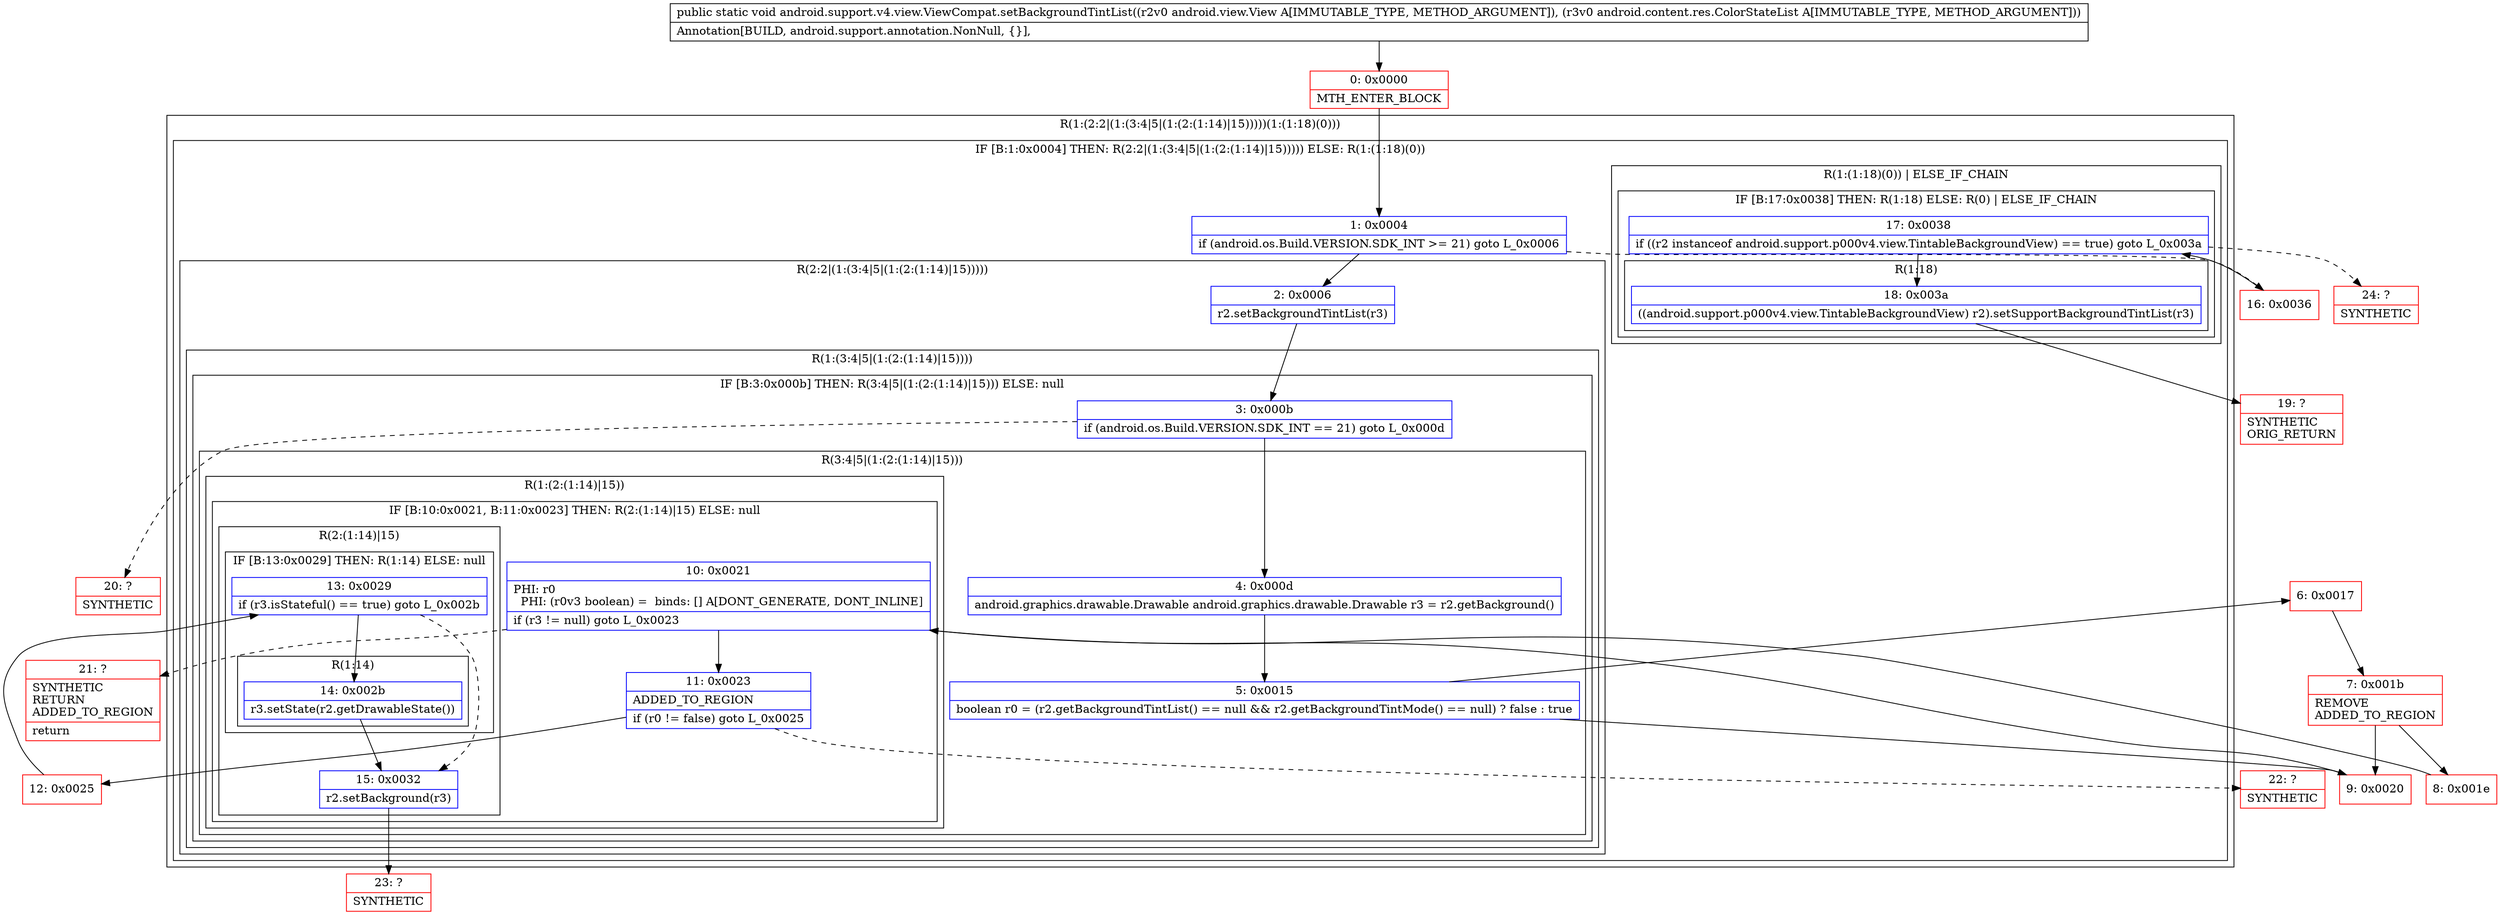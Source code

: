 digraph "CFG forandroid.support.v4.view.ViewCompat.setBackgroundTintList(Landroid\/view\/View;Landroid\/content\/res\/ColorStateList;)V" {
subgraph cluster_Region_1859049336 {
label = "R(1:(2:2|(1:(3:4|5|(1:(2:(1:14)|15)))))(1:(1:18)(0)))";
node [shape=record,color=blue];
subgraph cluster_IfRegion_1456394144 {
label = "IF [B:1:0x0004] THEN: R(2:2|(1:(3:4|5|(1:(2:(1:14)|15))))) ELSE: R(1:(1:18)(0))";
node [shape=record,color=blue];
Node_1 [shape=record,label="{1\:\ 0x0004|if (android.os.Build.VERSION.SDK_INT \>= 21) goto L_0x0006\l}"];
subgraph cluster_Region_163878400 {
label = "R(2:2|(1:(3:4|5|(1:(2:(1:14)|15)))))";
node [shape=record,color=blue];
Node_2 [shape=record,label="{2\:\ 0x0006|r2.setBackgroundTintList(r3)\l}"];
subgraph cluster_Region_1576096403 {
label = "R(1:(3:4|5|(1:(2:(1:14)|15))))";
node [shape=record,color=blue];
subgraph cluster_IfRegion_1159478082 {
label = "IF [B:3:0x000b] THEN: R(3:4|5|(1:(2:(1:14)|15))) ELSE: null";
node [shape=record,color=blue];
Node_3 [shape=record,label="{3\:\ 0x000b|if (android.os.Build.VERSION.SDK_INT == 21) goto L_0x000d\l}"];
subgraph cluster_Region_257404131 {
label = "R(3:4|5|(1:(2:(1:14)|15)))";
node [shape=record,color=blue];
Node_4 [shape=record,label="{4\:\ 0x000d|android.graphics.drawable.Drawable android.graphics.drawable.Drawable r3 = r2.getBackground()\l}"];
Node_5 [shape=record,label="{5\:\ 0x0015|boolean r0 = (r2.getBackgroundTintList() == null && r2.getBackgroundTintMode() == null) ? false : true\l}"];
subgraph cluster_Region_1703894926 {
label = "R(1:(2:(1:14)|15))";
node [shape=record,color=blue];
subgraph cluster_IfRegion_146033182 {
label = "IF [B:10:0x0021, B:11:0x0023] THEN: R(2:(1:14)|15) ELSE: null";
node [shape=record,color=blue];
Node_10 [shape=record,label="{10\:\ 0x0021|PHI: r0 \l  PHI: (r0v3 boolean) =  binds: [] A[DONT_GENERATE, DONT_INLINE]\l|if (r3 != null) goto L_0x0023\l}"];
Node_11 [shape=record,label="{11\:\ 0x0023|ADDED_TO_REGION\l|if (r0 != false) goto L_0x0025\l}"];
subgraph cluster_Region_1630611020 {
label = "R(2:(1:14)|15)";
node [shape=record,color=blue];
subgraph cluster_IfRegion_193044276 {
label = "IF [B:13:0x0029] THEN: R(1:14) ELSE: null";
node [shape=record,color=blue];
Node_13 [shape=record,label="{13\:\ 0x0029|if (r3.isStateful() == true) goto L_0x002b\l}"];
subgraph cluster_Region_1404287085 {
label = "R(1:14)";
node [shape=record,color=blue];
Node_14 [shape=record,label="{14\:\ 0x002b|r3.setState(r2.getDrawableState())\l}"];
}
}
Node_15 [shape=record,label="{15\:\ 0x0032|r2.setBackground(r3)\l}"];
}
}
}
}
}
}
}
subgraph cluster_Region_1213637033 {
label = "R(1:(1:18)(0)) | ELSE_IF_CHAIN\l";
node [shape=record,color=blue];
subgraph cluster_IfRegion_535037946 {
label = "IF [B:17:0x0038] THEN: R(1:18) ELSE: R(0) | ELSE_IF_CHAIN\l";
node [shape=record,color=blue];
Node_17 [shape=record,label="{17\:\ 0x0038|if ((r2 instanceof android.support.p000v4.view.TintableBackgroundView) == true) goto L_0x003a\l}"];
subgraph cluster_Region_990312815 {
label = "R(1:18)";
node [shape=record,color=blue];
Node_18 [shape=record,label="{18\:\ 0x003a|((android.support.p000v4.view.TintableBackgroundView) r2).setSupportBackgroundTintList(r3)\l}"];
}
subgraph cluster_Region_619360942 {
label = "R(0)";
node [shape=record,color=blue];
}
}
}
}
}
Node_0 [shape=record,color=red,label="{0\:\ 0x0000|MTH_ENTER_BLOCK\l}"];
Node_6 [shape=record,color=red,label="{6\:\ 0x0017}"];
Node_7 [shape=record,color=red,label="{7\:\ 0x001b|REMOVE\lADDED_TO_REGION\l}"];
Node_8 [shape=record,color=red,label="{8\:\ 0x001e}"];
Node_9 [shape=record,color=red,label="{9\:\ 0x0020}"];
Node_12 [shape=record,color=red,label="{12\:\ 0x0025}"];
Node_16 [shape=record,color=red,label="{16\:\ 0x0036}"];
Node_19 [shape=record,color=red,label="{19\:\ ?|SYNTHETIC\lORIG_RETURN\l}"];
Node_20 [shape=record,color=red,label="{20\:\ ?|SYNTHETIC\l}"];
Node_21 [shape=record,color=red,label="{21\:\ ?|SYNTHETIC\lRETURN\lADDED_TO_REGION\l|return\l}"];
Node_22 [shape=record,color=red,label="{22\:\ ?|SYNTHETIC\l}"];
Node_23 [shape=record,color=red,label="{23\:\ ?|SYNTHETIC\l}"];
Node_24 [shape=record,color=red,label="{24\:\ ?|SYNTHETIC\l}"];
MethodNode[shape=record,label="{public static void android.support.v4.view.ViewCompat.setBackgroundTintList((r2v0 android.view.View A[IMMUTABLE_TYPE, METHOD_ARGUMENT]), (r3v0 android.content.res.ColorStateList A[IMMUTABLE_TYPE, METHOD_ARGUMENT]))  | Annotation[BUILD, android.support.annotation.NonNull, \{\}], \l}"];
MethodNode -> Node_0;
Node_1 -> Node_2;
Node_1 -> Node_16[style=dashed];
Node_2 -> Node_3;
Node_3 -> Node_4;
Node_3 -> Node_20[style=dashed];
Node_4 -> Node_5;
Node_5 -> Node_6;
Node_5 -> Node_9;
Node_10 -> Node_11;
Node_10 -> Node_21[style=dashed];
Node_11 -> Node_12;
Node_11 -> Node_22[style=dashed];
Node_13 -> Node_14;
Node_13 -> Node_15[style=dashed];
Node_14 -> Node_15;
Node_15 -> Node_23;
Node_17 -> Node_18;
Node_17 -> Node_24[style=dashed];
Node_18 -> Node_19;
Node_0 -> Node_1;
Node_6 -> Node_7;
Node_7 -> Node_8;
Node_7 -> Node_9;
Node_8 -> Node_10;
Node_9 -> Node_10;
Node_12 -> Node_13;
Node_16 -> Node_17;
}

